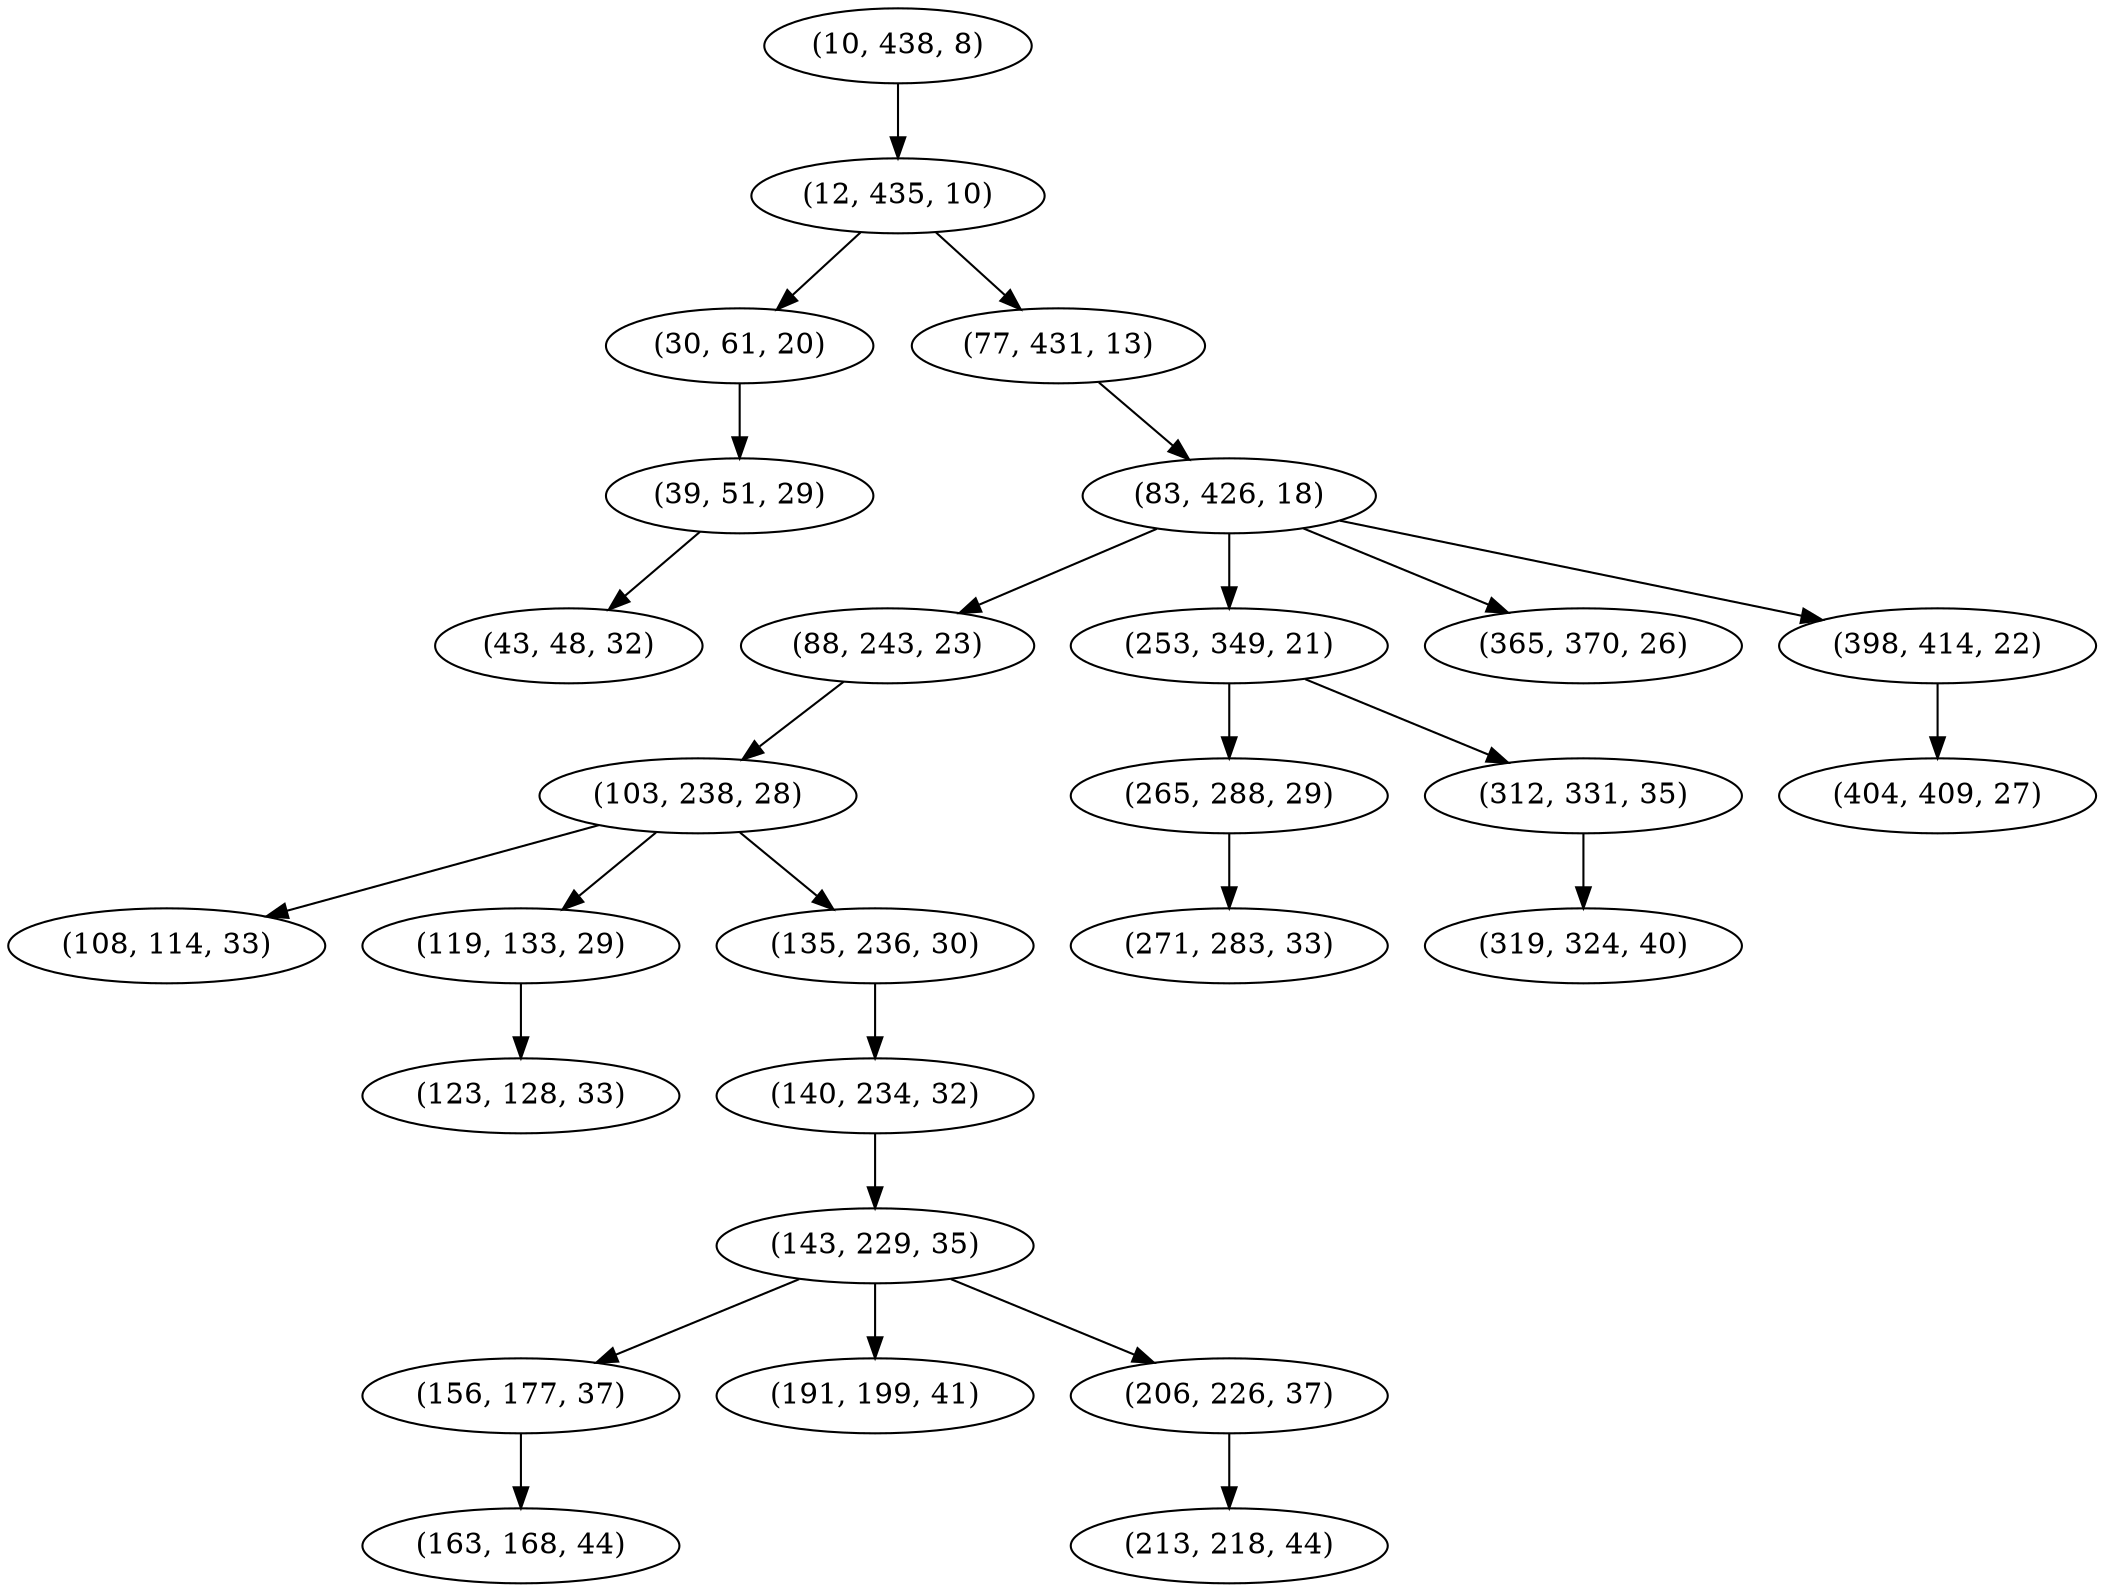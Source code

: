digraph tree {
    "(10, 438, 8)";
    "(12, 435, 10)";
    "(30, 61, 20)";
    "(39, 51, 29)";
    "(43, 48, 32)";
    "(77, 431, 13)";
    "(83, 426, 18)";
    "(88, 243, 23)";
    "(103, 238, 28)";
    "(108, 114, 33)";
    "(119, 133, 29)";
    "(123, 128, 33)";
    "(135, 236, 30)";
    "(140, 234, 32)";
    "(143, 229, 35)";
    "(156, 177, 37)";
    "(163, 168, 44)";
    "(191, 199, 41)";
    "(206, 226, 37)";
    "(213, 218, 44)";
    "(253, 349, 21)";
    "(265, 288, 29)";
    "(271, 283, 33)";
    "(312, 331, 35)";
    "(319, 324, 40)";
    "(365, 370, 26)";
    "(398, 414, 22)";
    "(404, 409, 27)";
    "(10, 438, 8)" -> "(12, 435, 10)";
    "(12, 435, 10)" -> "(30, 61, 20)";
    "(12, 435, 10)" -> "(77, 431, 13)";
    "(30, 61, 20)" -> "(39, 51, 29)";
    "(39, 51, 29)" -> "(43, 48, 32)";
    "(77, 431, 13)" -> "(83, 426, 18)";
    "(83, 426, 18)" -> "(88, 243, 23)";
    "(83, 426, 18)" -> "(253, 349, 21)";
    "(83, 426, 18)" -> "(365, 370, 26)";
    "(83, 426, 18)" -> "(398, 414, 22)";
    "(88, 243, 23)" -> "(103, 238, 28)";
    "(103, 238, 28)" -> "(108, 114, 33)";
    "(103, 238, 28)" -> "(119, 133, 29)";
    "(103, 238, 28)" -> "(135, 236, 30)";
    "(119, 133, 29)" -> "(123, 128, 33)";
    "(135, 236, 30)" -> "(140, 234, 32)";
    "(140, 234, 32)" -> "(143, 229, 35)";
    "(143, 229, 35)" -> "(156, 177, 37)";
    "(143, 229, 35)" -> "(191, 199, 41)";
    "(143, 229, 35)" -> "(206, 226, 37)";
    "(156, 177, 37)" -> "(163, 168, 44)";
    "(206, 226, 37)" -> "(213, 218, 44)";
    "(253, 349, 21)" -> "(265, 288, 29)";
    "(253, 349, 21)" -> "(312, 331, 35)";
    "(265, 288, 29)" -> "(271, 283, 33)";
    "(312, 331, 35)" -> "(319, 324, 40)";
    "(398, 414, 22)" -> "(404, 409, 27)";
}
